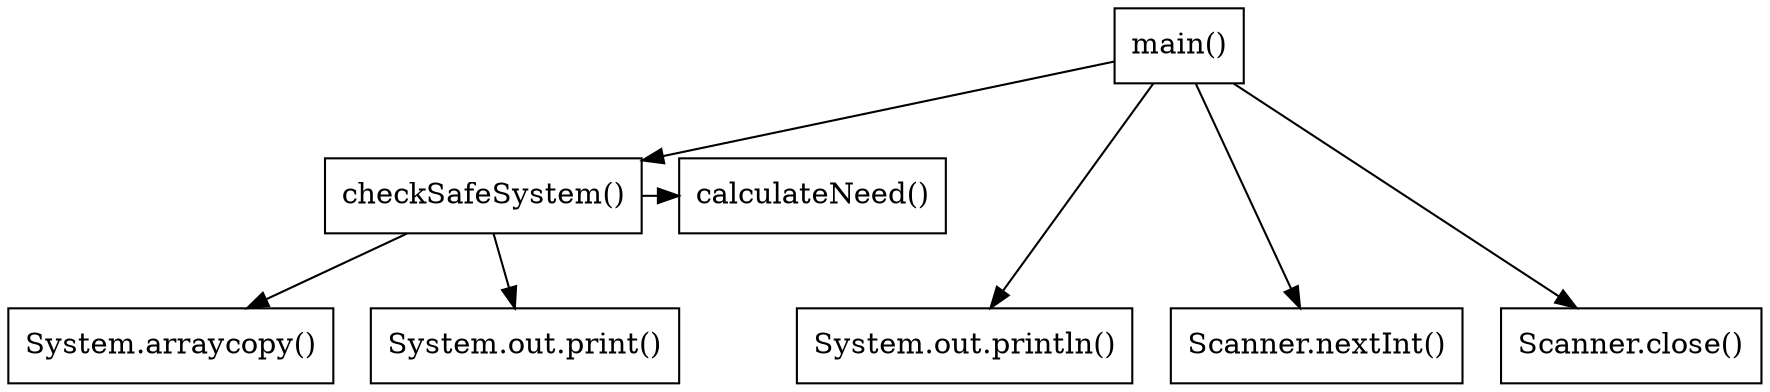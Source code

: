 digraph BankersAlgorithmCallGraph {
    node [shape=box];
    
    main [label="main()"];
    checkSafeSystem [label="checkSafeSystem()"];
    calculateNeed [label="calculateNeed()"];
    System_arraycopy [label="System.arraycopy()"];
    System_out_print [label="System.out.print()"];
    System_out_println [label="System.out.println()"];
    Scanner_nextInt [label="Scanner.nextInt()"];
    Scanner_close [label="Scanner.close()"];

    main -> System_out_println;
    main -> Scanner_nextInt;
    main -> checkSafeSystem;
    main -> Scanner_close;

    checkSafeSystem -> calculateNeed;
    checkSafeSystem -> System_arraycopy;
    checkSafeSystem -> System_out_print;

    {rank=same; main}
    {rank=same; checkSafeSystem; calculateNeed}
    {rank=same; System_arraycopy; System_out_print; System_out_println; Scanner_nextInt; Scanner_close}
}
